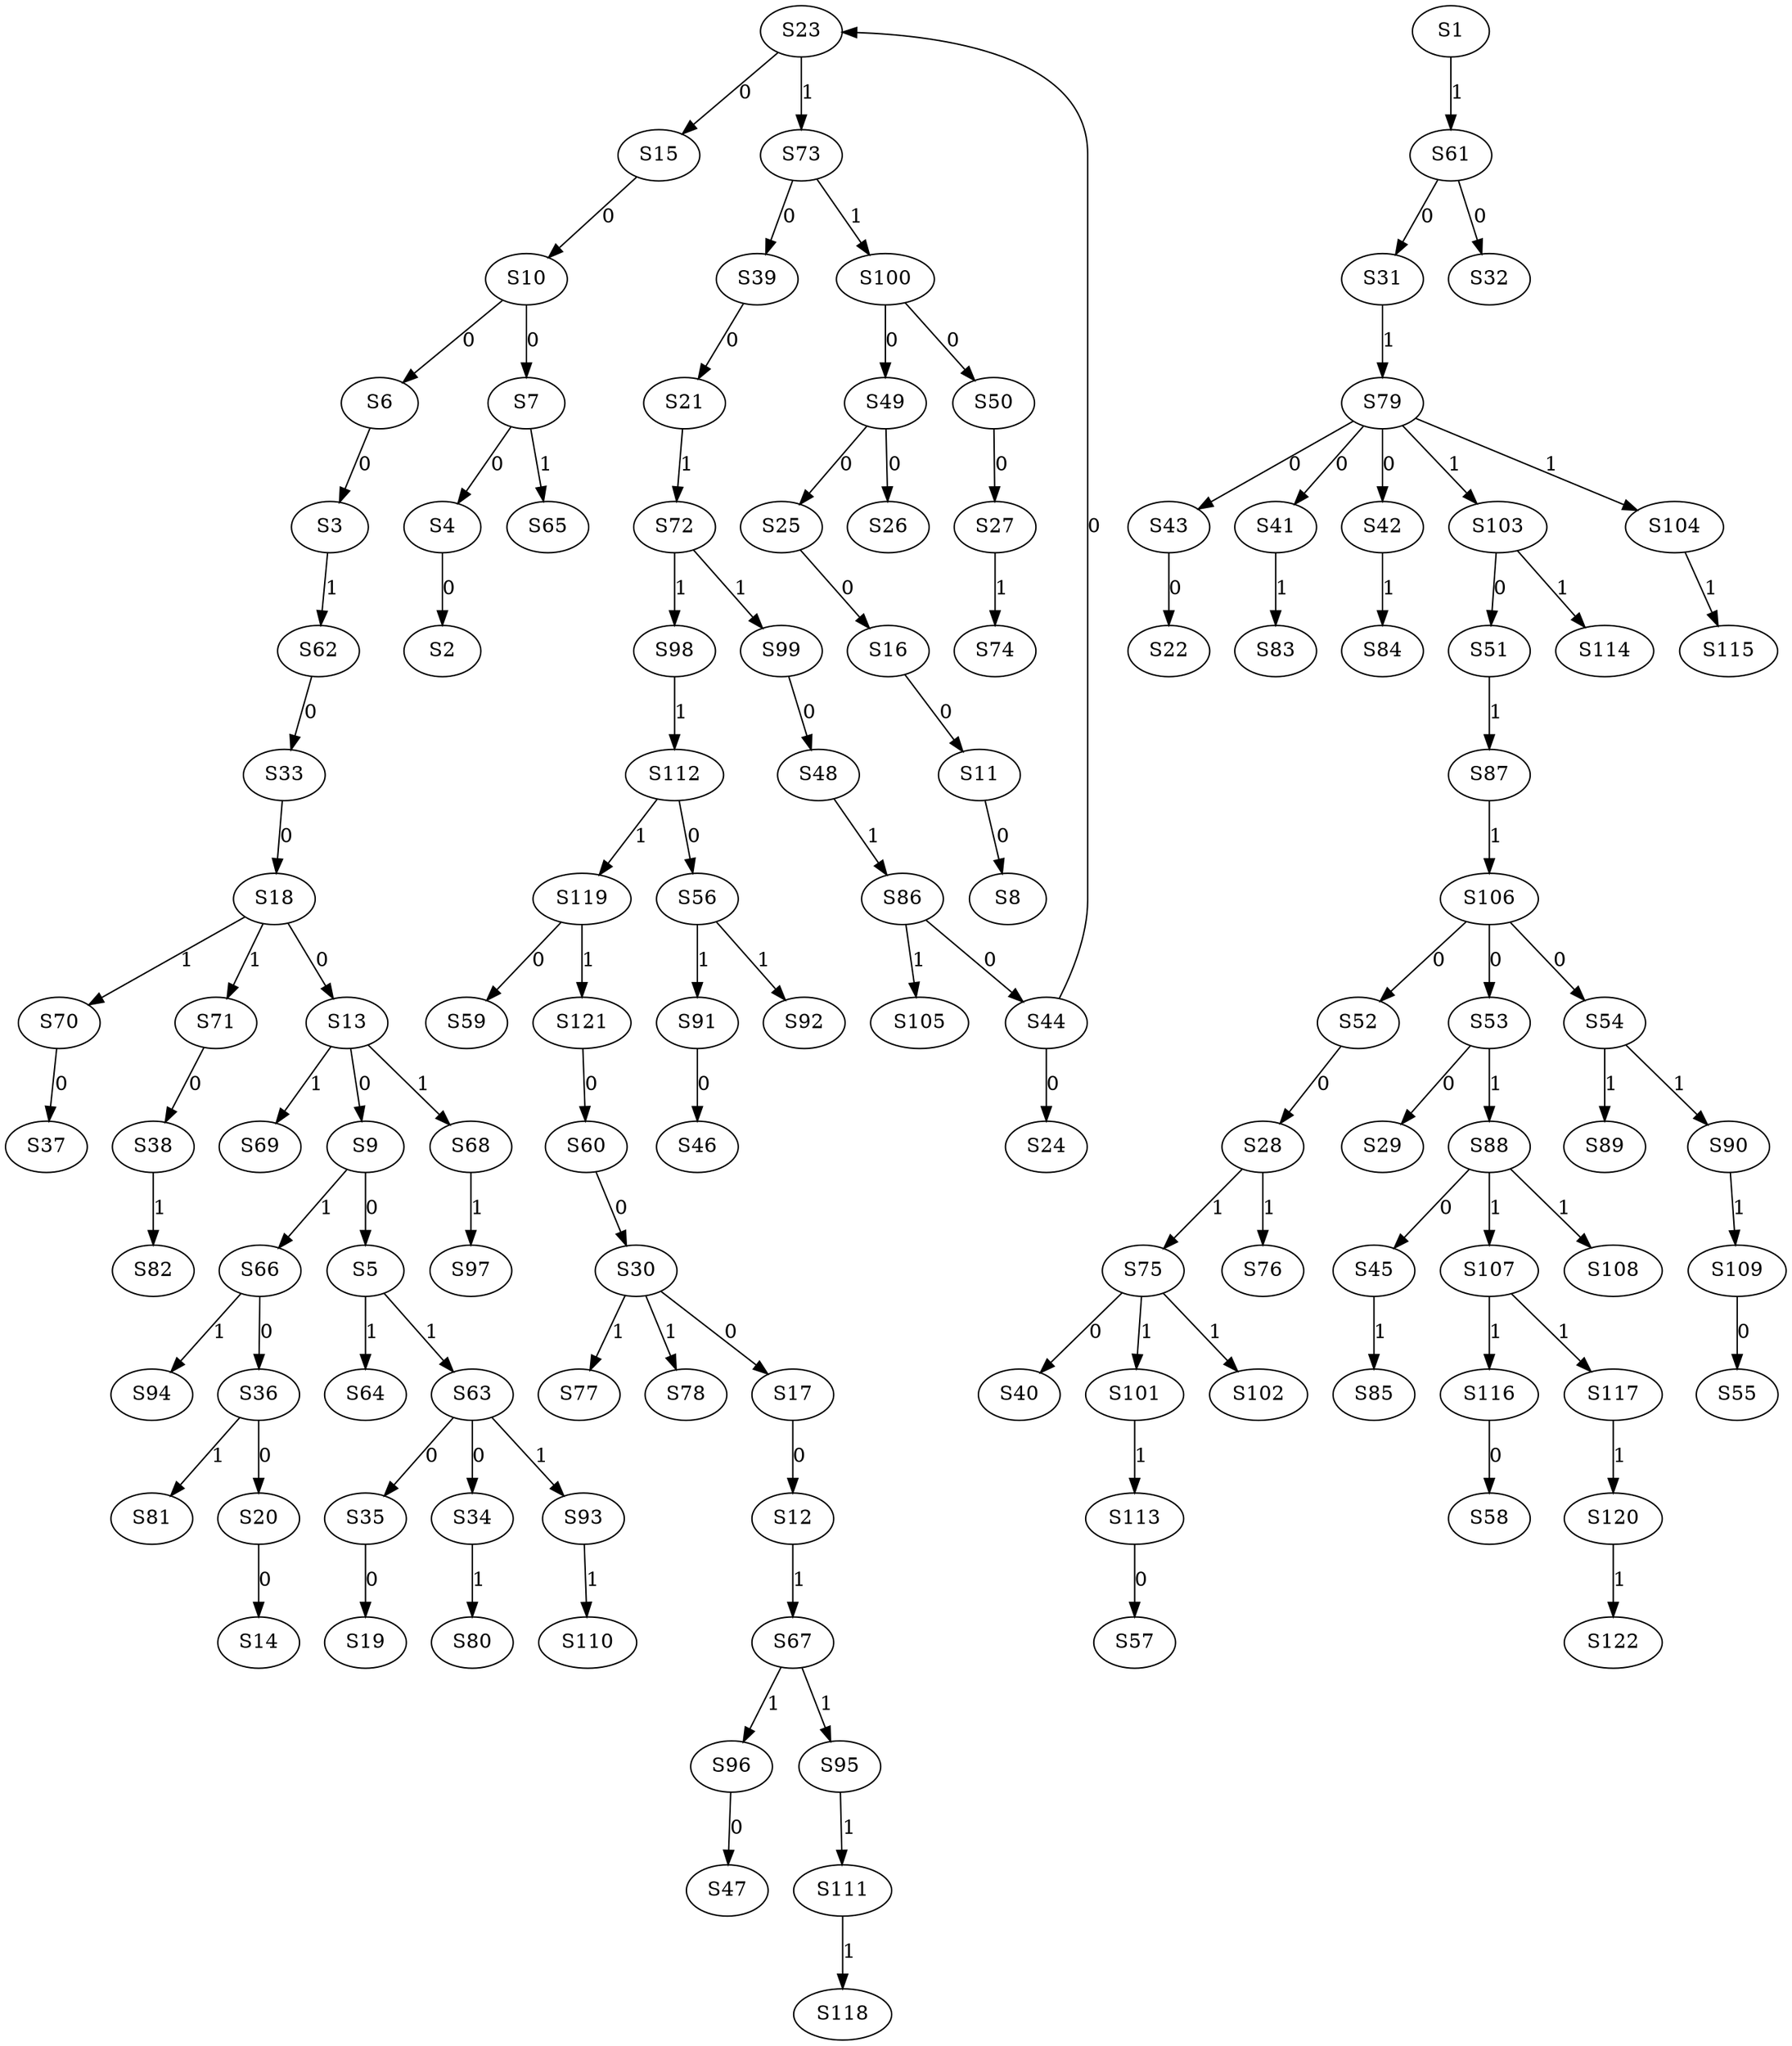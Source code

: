 strict digraph {
	S4 -> S2 [ label = 0 ];
	S6 -> S3 [ label = 0 ];
	S7 -> S4 [ label = 0 ];
	S9 -> S5 [ label = 0 ];
	S10 -> S6 [ label = 0 ];
	S10 -> S7 [ label = 0 ];
	S11 -> S8 [ label = 0 ];
	S13 -> S9 [ label = 0 ];
	S15 -> S10 [ label = 0 ];
	S16 -> S11 [ label = 0 ];
	S17 -> S12 [ label = 0 ];
	S18 -> S13 [ label = 0 ];
	S20 -> S14 [ label = 0 ];
	S23 -> S15 [ label = 0 ];
	S25 -> S16 [ label = 0 ];
	S30 -> S17 [ label = 0 ];
	S33 -> S18 [ label = 0 ];
	S35 -> S19 [ label = 0 ];
	S36 -> S20 [ label = 0 ];
	S39 -> S21 [ label = 0 ];
	S43 -> S22 [ label = 0 ];
	S44 -> S23 [ label = 0 ];
	S44 -> S24 [ label = 0 ];
	S49 -> S25 [ label = 0 ];
	S49 -> S26 [ label = 0 ];
	S50 -> S27 [ label = 0 ];
	S52 -> S28 [ label = 0 ];
	S53 -> S29 [ label = 0 ];
	S60 -> S30 [ label = 0 ];
	S61 -> S31 [ label = 0 ];
	S61 -> S32 [ label = 0 ];
	S62 -> S33 [ label = 0 ];
	S63 -> S34 [ label = 0 ];
	S63 -> S35 [ label = 0 ];
	S66 -> S36 [ label = 0 ];
	S70 -> S37 [ label = 0 ];
	S71 -> S38 [ label = 0 ];
	S73 -> S39 [ label = 0 ];
	S75 -> S40 [ label = 0 ];
	S79 -> S41 [ label = 0 ];
	S79 -> S42 [ label = 0 ];
	S79 -> S43 [ label = 0 ];
	S86 -> S44 [ label = 0 ];
	S88 -> S45 [ label = 0 ];
	S91 -> S46 [ label = 0 ];
	S96 -> S47 [ label = 0 ];
	S99 -> S48 [ label = 0 ];
	S100 -> S49 [ label = 0 ];
	S100 -> S50 [ label = 0 ];
	S103 -> S51 [ label = 0 ];
	S106 -> S52 [ label = 0 ];
	S106 -> S53 [ label = 0 ];
	S106 -> S54 [ label = 0 ];
	S109 -> S55 [ label = 0 ];
	S112 -> S56 [ label = 0 ];
	S113 -> S57 [ label = 0 ];
	S116 -> S58 [ label = 0 ];
	S119 -> S59 [ label = 0 ];
	S121 -> S60 [ label = 0 ];
	S1 -> S61 [ label = 1 ];
	S3 -> S62 [ label = 1 ];
	S5 -> S63 [ label = 1 ];
	S5 -> S64 [ label = 1 ];
	S7 -> S65 [ label = 1 ];
	S9 -> S66 [ label = 1 ];
	S12 -> S67 [ label = 1 ];
	S13 -> S68 [ label = 1 ];
	S13 -> S69 [ label = 1 ];
	S18 -> S70 [ label = 1 ];
	S18 -> S71 [ label = 1 ];
	S21 -> S72 [ label = 1 ];
	S23 -> S73 [ label = 1 ];
	S27 -> S74 [ label = 1 ];
	S28 -> S75 [ label = 1 ];
	S28 -> S76 [ label = 1 ];
	S30 -> S77 [ label = 1 ];
	S30 -> S78 [ label = 1 ];
	S31 -> S79 [ label = 1 ];
	S34 -> S80 [ label = 1 ];
	S36 -> S81 [ label = 1 ];
	S38 -> S82 [ label = 1 ];
	S41 -> S83 [ label = 1 ];
	S42 -> S84 [ label = 1 ];
	S45 -> S85 [ label = 1 ];
	S48 -> S86 [ label = 1 ];
	S51 -> S87 [ label = 1 ];
	S53 -> S88 [ label = 1 ];
	S54 -> S89 [ label = 1 ];
	S54 -> S90 [ label = 1 ];
	S56 -> S91 [ label = 1 ];
	S56 -> S92 [ label = 1 ];
	S63 -> S93 [ label = 1 ];
	S66 -> S94 [ label = 1 ];
	S67 -> S95 [ label = 1 ];
	S67 -> S96 [ label = 1 ];
	S68 -> S97 [ label = 1 ];
	S72 -> S98 [ label = 1 ];
	S72 -> S99 [ label = 1 ];
	S73 -> S100 [ label = 1 ];
	S75 -> S101 [ label = 1 ];
	S75 -> S102 [ label = 1 ];
	S79 -> S103 [ label = 1 ];
	S79 -> S104 [ label = 1 ];
	S86 -> S105 [ label = 1 ];
	S87 -> S106 [ label = 1 ];
	S88 -> S107 [ label = 1 ];
	S88 -> S108 [ label = 1 ];
	S90 -> S109 [ label = 1 ];
	S93 -> S110 [ label = 1 ];
	S95 -> S111 [ label = 1 ];
	S98 -> S112 [ label = 1 ];
	S101 -> S113 [ label = 1 ];
	S103 -> S114 [ label = 1 ];
	S104 -> S115 [ label = 1 ];
	S107 -> S116 [ label = 1 ];
	S107 -> S117 [ label = 1 ];
	S111 -> S118 [ label = 1 ];
	S112 -> S119 [ label = 1 ];
	S117 -> S120 [ label = 1 ];
	S119 -> S121 [ label = 1 ];
	S120 -> S122 [ label = 1 ];
}